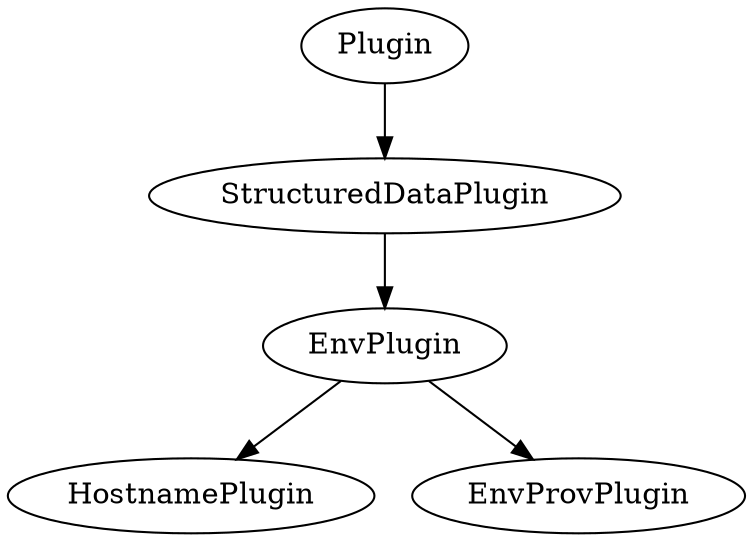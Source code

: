 strict digraph PluginClassHierarchy {
	Plugin
	StructuredDataPlugin
	Plugin -> StructuredDataPlugin
	EnvPlugin
	StructuredDataPlugin -> EnvPlugin
	HostnamePlugin
	EnvPlugin -> HostnamePlugin
	EnvProvPlugin
	EnvPlugin -> EnvProvPlugin
	StructuredDataPlugin
	Plugin -> StructuredDataPlugin
}
